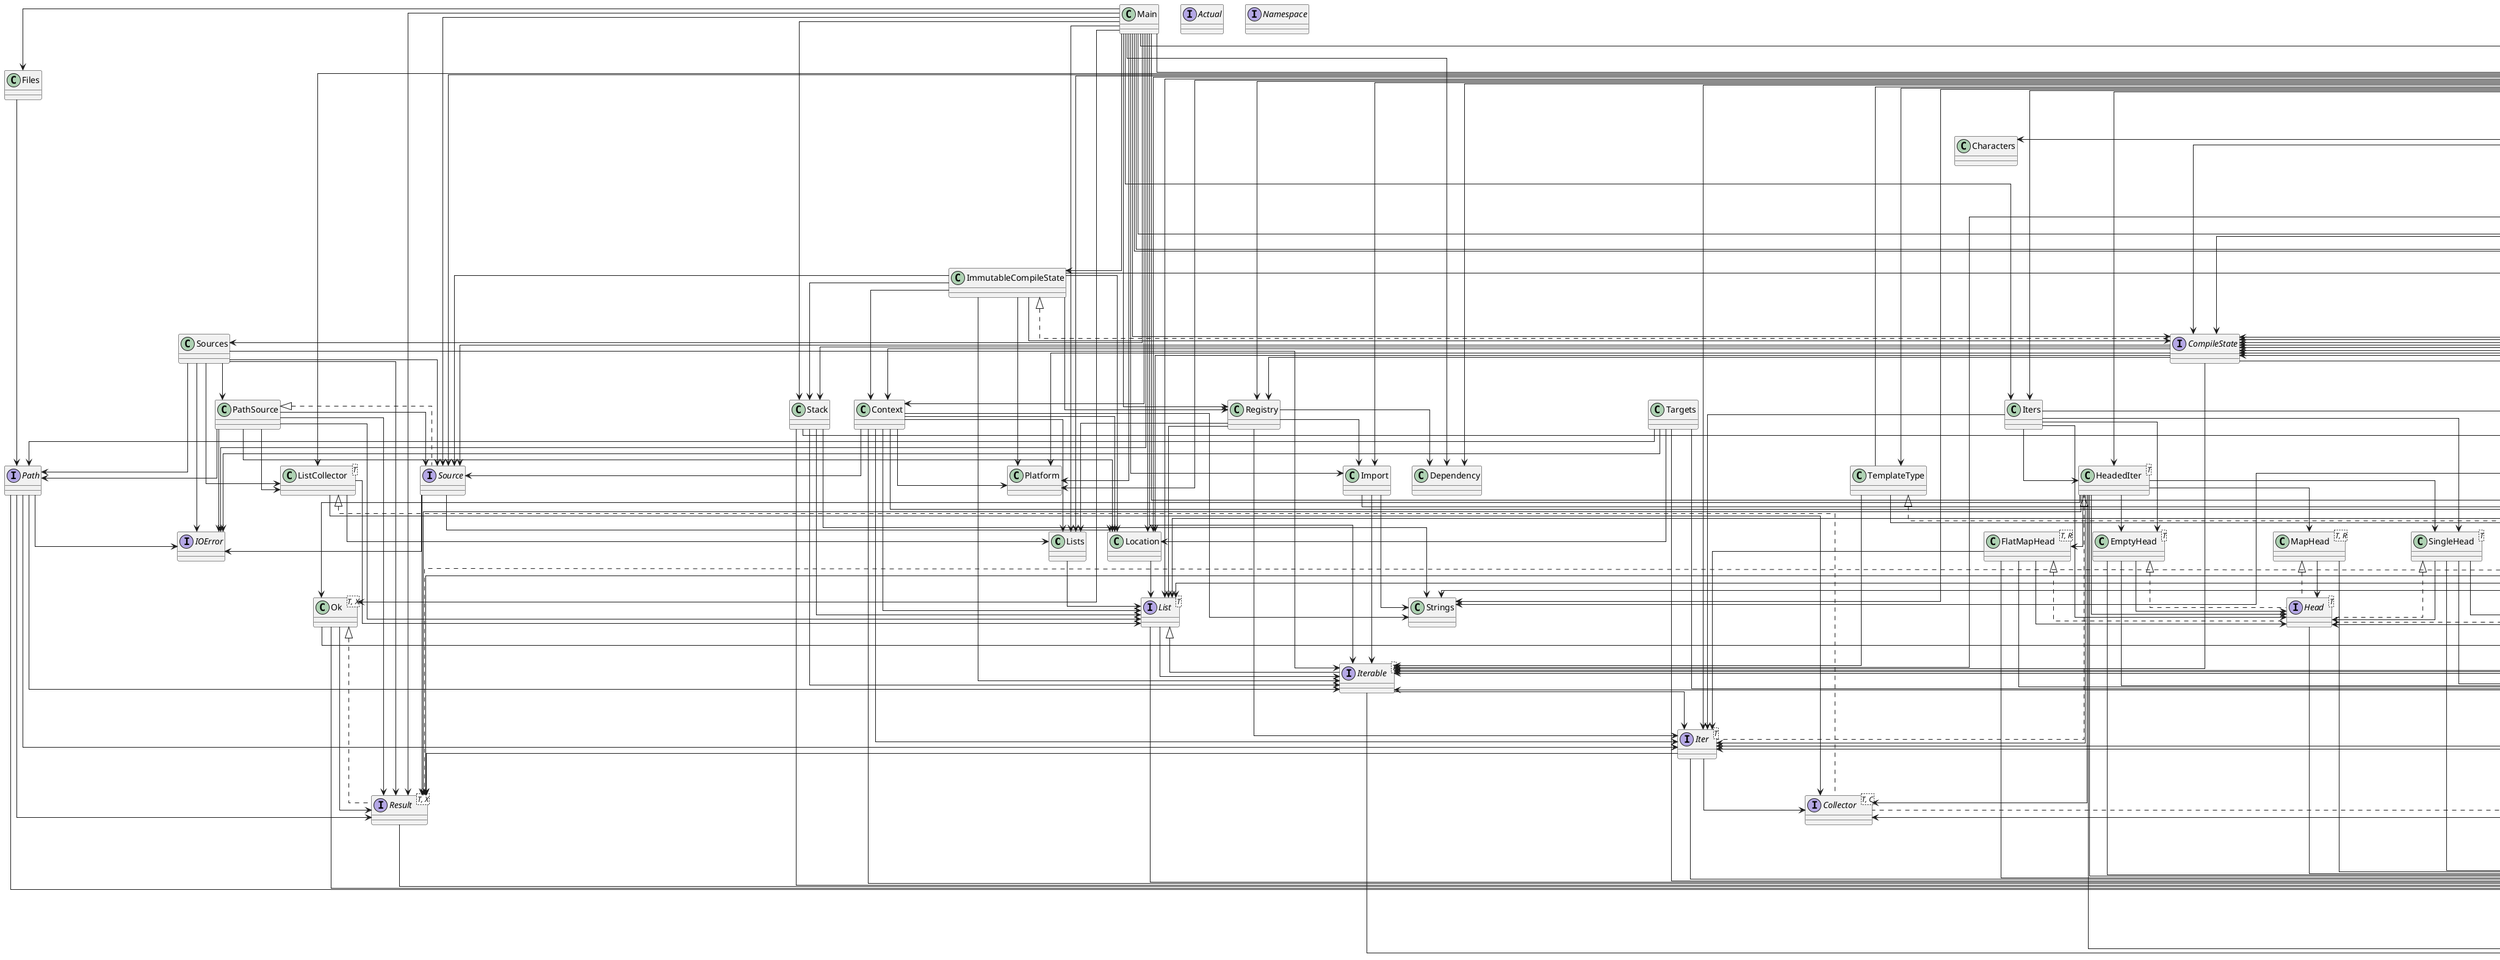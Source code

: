 @startuml
skinparam linetype ortho
class Lists {
}
class Files {
}
interface Actual {
}
interface Namespace {
}
interface Collector<T, C> {
}
class EmptyHead<T> {
}
EmptyHead <|.. Head
class FlatMapHead<T, R> {
}
FlatMapHead <|.. Head
interface Head<T> {
}
class HeadedIter<T> {
}
HeadedIter <|.. Iter
class MapHead<T, R> {
}
MapHead <|.. Head
class RangeHead {
}
RangeHead <|.. Head
class SingleHead<T> {
}
SingleHead <|.. Head
interface Iter<T> {
}
class Iters {
}
class Joiner {
}
Joiner <|.. Collector
interface Iterable<T> {
}
interface List<T> {
}
List <|-- Iterable
class ListCollector<T> {
}
ListCollector <|.. Collector
class Console {
}
interface IOError {
}
interface Path {
}
class None<T> {
}
None <|.. Option
interface Option<T> {
}
class Some<T> {
}
Some <|.. Option
class Err<T, X> {
}
Err <|.. Result
class Ok<T, X> {
}
Ok <|.. Result
interface Result<T, X> {
}
class Characters {
}
class Strings {
}
interface Tuple2<A, B> {
}
class Tuple2Impl<A, B> {
}
Tuple2Impl <|.. Tuple2
interface CompileState {
}
class Context {
}
class ConstructionCaller {
}
ConstructionCaller <|.. Caller
class ConstructorHeader {
}
ConstructorHeader <|.. MethodHeader
class Definition {
}
interface MethodHeader {
}
interface Parameter {
}
class Dependency {
}
interface DivideState {
}
class ImmutableCompileState {
}
ImmutableCompileState <|.. CompileState
class ImmutableDivideState {
}
ImmutableDivideState <|.. DivideState
class Import {
}
class Registry {
}
class Stack {
}
class Placeholder {
}
class Symbol {
}
class Whitespace {
}
Whitespace <|.. Parameter
class FunctionType {
}
FunctionType <|.. Type
class PrimitiveType {
}
PrimitiveType <|.. Type
class TemplateType {
}
TemplateType <|.. Type
interface Type {
}
class VariadicType {
}
VariadicType <|.. Type
class AccessValue {
}
AccessValue <|.. Value
interface Argument {
}
interface Caller {
}
class Invokable {
}
Invokable <|.. Value
class Lambda {
}
Lambda <|.. Value
class Not {
}
Not <|.. Value
class Operation {
}
Operation <|.. Value
class StringValue {
}
StringValue <|.. Value
interface Value {
}
Value <|-- Argument
Value <|-- Caller
class Compiler {
}
class PathSource {
}
PathSource <|.. Source
interface Source {
}
class Location {
}
class Main {
}
class Platform {
}
class Sources {
}
class Targets {
}
Lists --> List
Files --> Path
EmptyHead --> Head
EmptyHead --> Option
EmptyHead --> None
FlatMapHead --> Head
FlatMapHead --> Iter
FlatMapHead --> Option
FlatMapHead --> None
Head --> Option
HeadedIter --> Iter
HeadedIter --> Head
HeadedIter --> Option
HeadedIter --> Collector
HeadedIter --> MapHead
HeadedIter --> Tuple2
HeadedIter --> FlatMapHead
HeadedIter --> EmptyHead
HeadedIter --> Result
HeadedIter --> Ok
HeadedIter --> SingleHead
MapHead --> Head
MapHead --> Option
RangeHead --> Head
RangeHead --> Option
RangeHead --> None
RangeHead --> Some
SingleHead --> Head
SingleHead --> Option
SingleHead --> None
SingleHead --> Some
Iter --> Collector
Iter --> Option
Iter --> Result
Iters --> Iter
Iters --> Option
Iters --> HeadedIter
Iters --> EmptyHead
Iters --> Head
Iters --> SingleHead
Joiner --> Option
Joiner --> Collector
Joiner --> None
Joiner --> Some
Iterable --> Iter
Iterable --> Tuple2
List --> Iterable
List --> Option
ListCollector --> List
ListCollector --> Collector
ListCollector --> Lists
Path --> IOError
Path --> Option
Path --> Result
Path --> Iterable
Path --> Iter
None --> Option
None --> Tuple2
None --> Tuple2Impl
Option --> Tuple2
Some --> Option
Some --> None
Some --> Tuple2
Some --> Tuple2Impl
Err --> Result
Err --> Option
Err --> Some
Ok --> Result
Ok --> Option
Ok --> None
Result --> Option
Tuple2Impl --> Tuple2
CompileState --> Registry
CompileState --> Location
CompileState --> Definition
CompileState --> Iterable
CompileState --> Source
CompileState --> Platform
CompileState --> Context
CompileState --> Stack
Context --> Platform
Context --> Location
Context --> Option
Context --> Source
Context --> List
Context --> Iter
Context --> Strings
Context --> Some
Context --> Lists
ConstructionCaller --> Caller
ConstructionCaller --> Value
ConstructionCaller --> Option
ConstructionCaller --> None
ConstructorHeader --> MethodHeader
Definition --> List
Definition --> Iterable
Definition --> Type
Definition --> Option
Definition --> Some
Definition --> Joiner
Definition --> Compiler
Definition --> MethodHeader
Definition --> Strings
Parameter --> Definition
Parameter --> Option
DivideState --> Iter
DivideState --> Tuple2
DivideState --> Option
ImmutableCompileState --> CompileState
ImmutableCompileState --> Context
ImmutableCompileState --> Registry
ImmutableCompileState --> Stack
ImmutableCompileState --> Location
ImmutableCompileState --> Definition
ImmutableCompileState --> Iterable
ImmutableCompileState --> Source
ImmutableCompileState --> Platform
ImmutableDivideState --> DivideState
ImmutableDivideState --> List
ImmutableDivideState --> Iter
ImmutableDivideState --> Tuple2
ImmutableDivideState --> Option
ImmutableDivideState --> Strings
ImmutableDivideState --> None
ImmutableDivideState --> Some
ImmutableDivideState --> Tuple2Impl
Import --> Iterable
Import --> Joiner
Import --> Strings
Registry --> Import
Registry --> List
Registry --> Dependency
Registry --> Iter
Registry --> Lists
Stack --> List
Stack --> Definition
Stack --> Option
Stack --> Strings
Stack --> Iterable
Placeholder --> Compiler
Placeholder --> Value
Placeholder --> Option
Placeholder --> None
Placeholder --> Definition
Placeholder --> Type
Placeholder --> CompileState
Placeholder --> PrimitiveType
Symbol --> Type
Symbol --> CompileState
Symbol --> Definition
Symbol --> PrimitiveType
Symbol --> Value
Symbol --> Option
Symbol --> Some
Symbol --> None
Whitespace --> Parameter
Whitespace --> Definition
Whitespace --> Option
Whitespace --> None
FunctionType --> Type
FunctionType --> Iterable
FunctionType --> Tuple2
FunctionType --> Joiner
PrimitiveType --> Type
TemplateType --> Type
TemplateType --> Iterable
TemplateType --> Compiler
VariadicType --> Type
AccessValue --> Value
AccessValue --> Option
AccessValue --> Some
AccessValue --> Type
AccessValue --> CompileState
AccessValue --> PrimitiveType
AccessValue --> None
Argument --> Value
Argument --> Option
Caller --> Value
Caller --> Option
Invokable --> Value
Invokable --> Caller
Invokable --> Iterable
Invokable --> Joiner
Invokable --> Option
Invokable --> Some
Invokable --> None
Invokable --> Type
Invokable --> CompileState
Invokable --> PrimitiveType
Lambda --> Value
Lambda --> Definition
Lambda --> Iterable
Lambda --> Joiner
Lambda --> Option
Lambda --> Some
Lambda --> None
Lambda --> Type
Lambda --> CompileState
Lambda --> PrimitiveType
Not --> Value
Not --> Option
Not --> Some
Not --> None
Not --> Type
Not --> CompileState
Not --> PrimitiveType
Operation --> Value
Operation --> Option
Operation --> Some
Operation --> None
Operation --> Type
Operation --> CompileState
Operation --> PrimitiveType
StringValue --> Value
StringValue --> Option
StringValue --> Some
StringValue --> None
StringValue --> Type
StringValue --> CompileState
StringValue --> PrimitiveType
Value --> Argument
Value --> Caller
Value --> Type
Value --> CompileState
Value --> Option
Compiler --> CompileState
Compiler --> Tuple2
Compiler --> DivideState
Compiler --> Some
Compiler --> List
Compiler --> Tuple2Impl
Compiler --> Lists
Compiler --> Iterable
Compiler --> Option
Compiler --> Iter
Compiler --> None
Compiler --> Strings
Compiler --> Type
Compiler --> Definition
Compiler --> Parameter
Compiler --> Iters
Compiler --> ListCollector
Compiler --> Joiner
Compiler --> Platform
Compiler --> ConstructorHeader
Compiler --> MethodHeader
Compiler --> Value
Compiler --> ConstructionCaller
Compiler --> Caller
Compiler --> Argument
Compiler --> Invokable
Compiler --> StringValue
Compiler --> Not
Compiler --> Lambda
Compiler --> AccessValue
Compiler --> Operation
Compiler --> Symbol
Compiler --> HeadedIter
Compiler --> RangeHead
Compiler --> Characters
Compiler --> Whitespace
Compiler --> Placeholder
Compiler --> VariadicType
Compiler --> PrimitiveType
Compiler --> TemplateType
Compiler --> FunctionType
Compiler --> ImmutableDivideState
Compiler --> Location
Compiler --> Dependency
Compiler --> Registry
Compiler --> Import
Compiler --> Source
PathSource --> Source
PathSource --> Path
PathSource --> IOError
PathSource --> Result
PathSource --> List
PathSource --> ListCollector
PathSource --> Location
Source --> IOError
Source --> Result
Source --> Location
Location --> List
Main --> Files
Main --> Sources
Main --> IOError
Main --> Console
Main --> CompileState
Main --> Result
Main --> Iters
Main --> Platform
Main --> Source
Main --> Iterable
Main --> Dependency
Main --> Joiner
Main --> Err
Main --> Compiler
Main --> Ok
Main --> Import
Main --> Tuple2Impl
Main --> ImmutableCompileState
Main --> Context
Main --> Location
Main --> None
Main --> Lists
Main --> Registry
Main --> Stack
Sources --> Path
Sources --> Source
Sources --> Iterable
Sources --> IOError
Sources --> Result
Sources --> PathSource
Sources --> ListCollector
Targets --> Path
Targets --> IOError
Targets --> Option
Targets --> None
Targets --> Location
@enduml